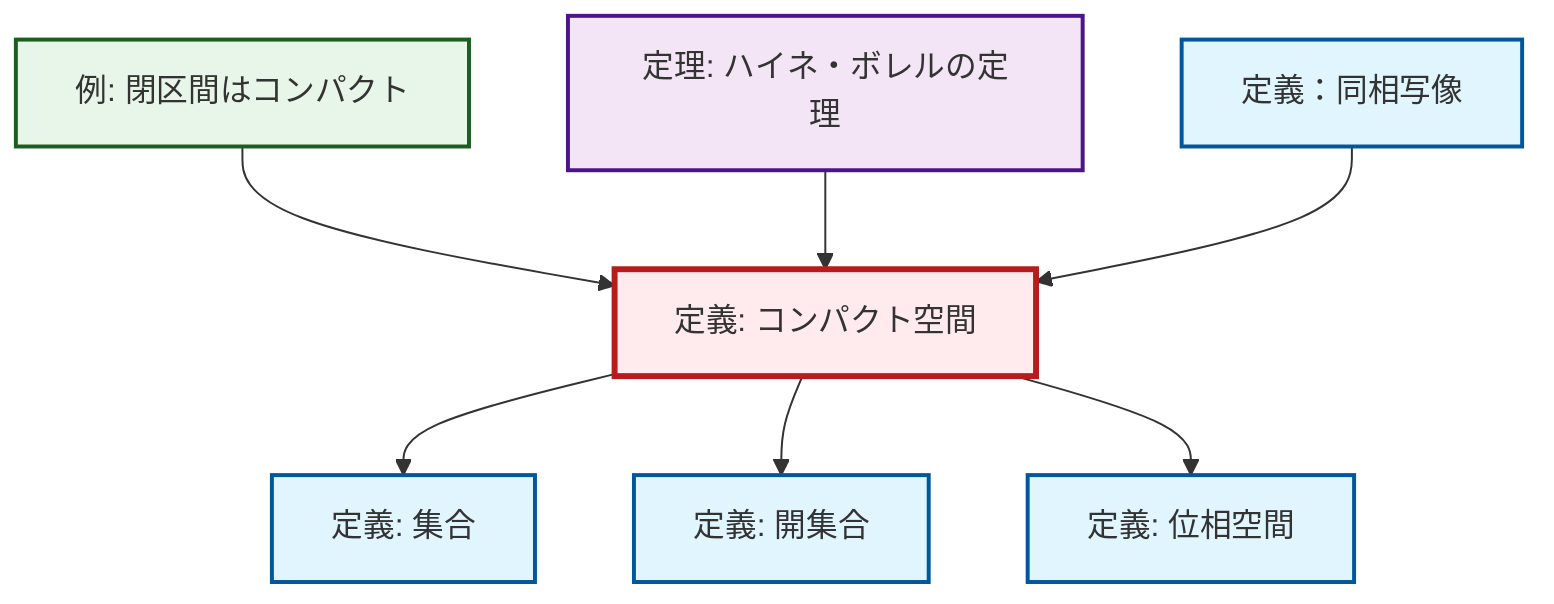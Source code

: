 graph TD
    classDef definition fill:#e1f5fe,stroke:#01579b,stroke-width:2px
    classDef theorem fill:#f3e5f5,stroke:#4a148c,stroke-width:2px
    classDef axiom fill:#fff3e0,stroke:#e65100,stroke-width:2px
    classDef example fill:#e8f5e9,stroke:#1b5e20,stroke-width:2px
    classDef current fill:#ffebee,stroke:#b71c1c,stroke-width:3px
    ex-closed-interval-compact["例: 閉区間はコンパクト"]:::example
    thm-heine-borel["定理: ハイネ・ボレルの定理"]:::theorem
    def-compact["定義: コンパクト空間"]:::definition
    def-homeomorphism["定義：同相写像"]:::definition
    def-set["定義: 集合"]:::definition
    def-topological-space["定義: 位相空間"]:::definition
    def-open-set["定義: 開集合"]:::definition
    ex-closed-interval-compact --> def-compact
    def-compact --> def-set
    def-compact --> def-open-set
    thm-heine-borel --> def-compact
    def-homeomorphism --> def-compact
    def-compact --> def-topological-space
    class def-compact current